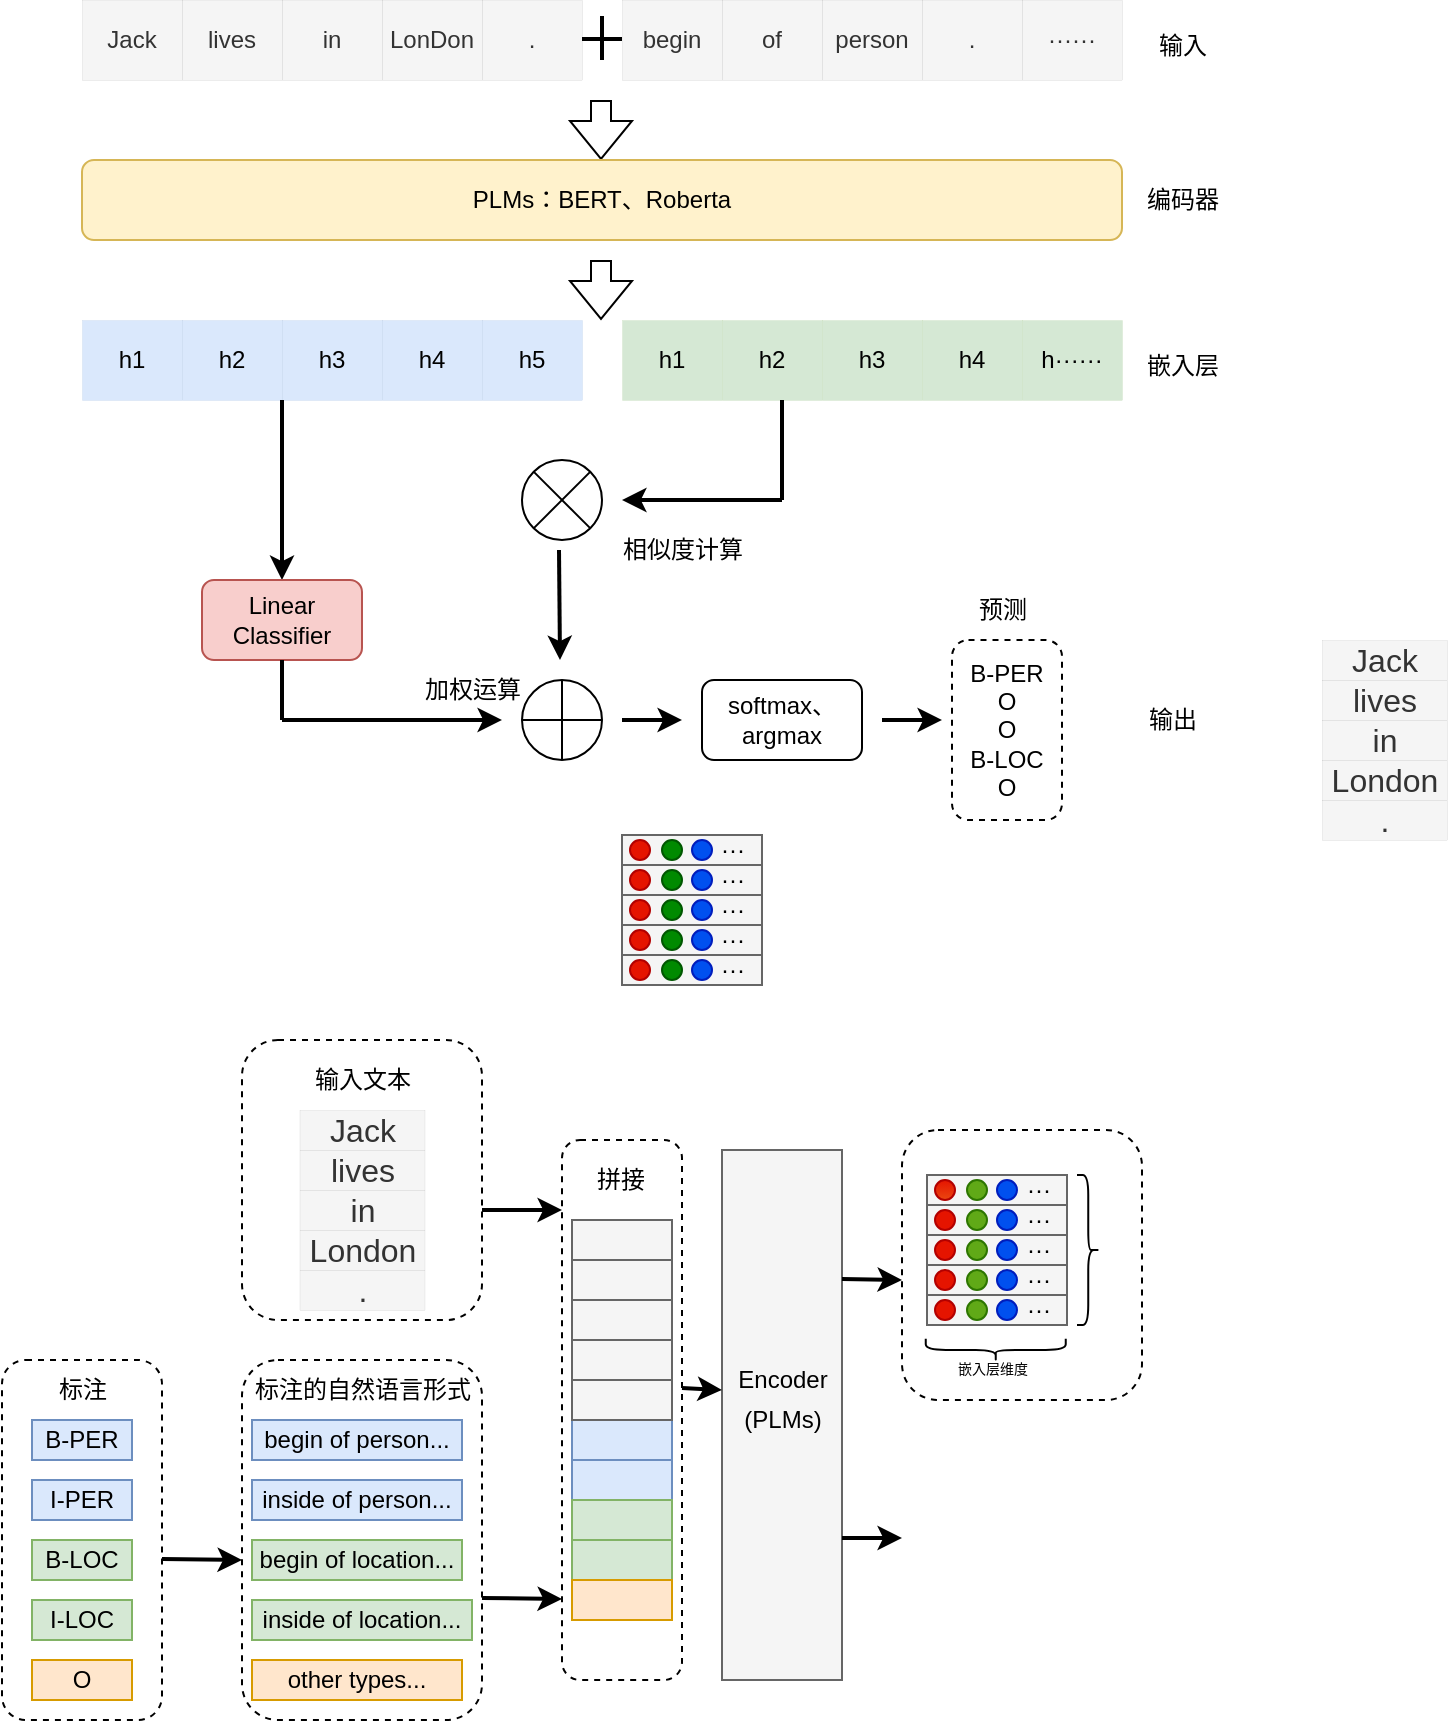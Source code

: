 <mxfile version="22.1.11" type="github">
  <diagram name="第 1 页" id="-jHL0-K5nZ6vLPdZp3nw">
    <mxGraphModel dx="752" dy="475" grid="1" gridSize="10" guides="1" tooltips="1" connect="1" arrows="1" fold="1" page="1" pageScale="1" pageWidth="827" pageHeight="1169" math="0" shadow="0">
      <root>
        <mxCell id="0" />
        <mxCell id="1" parent="0" />
        <mxCell id="bdtveHll9rJMcqKO4rLT-1" value="" style="rounded=1;whiteSpace=wrap;html=1;dashed=1;" vertex="1" parent="1">
          <mxGeometry x="530" y="645" width="120" height="135" as="geometry" />
        </mxCell>
        <mxCell id="2kYstGVCv6qOy2AmomM9-1" value="Jack" style="rounded=0;whiteSpace=wrap;html=1;fillColor=#f5f5f5;strokeColor=#666666;labelBorderColor=none;strokeWidth=0;fontColor=#333333;" parent="1" vertex="1">
          <mxGeometry x="120" y="80" width="50" height="40" as="geometry" />
        </mxCell>
        <mxCell id="2kYstGVCv6qOy2AmomM9-2" value="lives" style="rounded=0;whiteSpace=wrap;html=1;fillColor=#f5f5f5;strokeColor=#666666;labelBorderColor=none;strokeWidth=0;fontColor=#333333;" parent="1" vertex="1">
          <mxGeometry x="170" y="80" width="50" height="40" as="geometry" />
        </mxCell>
        <mxCell id="2kYstGVCv6qOy2AmomM9-3" value="in" style="rounded=0;whiteSpace=wrap;html=1;fillColor=#f5f5f5;strokeColor=#666666;labelBorderColor=none;strokeWidth=0;fontColor=#333333;" parent="1" vertex="1">
          <mxGeometry x="220" y="80" width="50" height="40" as="geometry" />
        </mxCell>
        <mxCell id="2kYstGVCv6qOy2AmomM9-4" value="LonDon" style="rounded=0;whiteSpace=wrap;html=1;fillColor=#f5f5f5;strokeColor=#666666;labelBorderColor=none;strokeWidth=0;fontColor=#333333;" parent="1" vertex="1">
          <mxGeometry x="270" y="80" width="50" height="40" as="geometry" />
        </mxCell>
        <mxCell id="2kYstGVCv6qOy2AmomM9-6" value="." style="rounded=0;whiteSpace=wrap;html=1;fillColor=#f5f5f5;strokeColor=#666666;labelBorderColor=none;strokeWidth=0;fontColor=#333333;" parent="1" vertex="1">
          <mxGeometry x="320" y="80" width="50" height="40" as="geometry" />
        </mxCell>
        <mxCell id="2kYstGVCv6qOy2AmomM9-7" value="begin" style="rounded=0;whiteSpace=wrap;html=1;fillColor=#f5f5f5;strokeColor=#666666;labelBorderColor=none;strokeWidth=0;fontColor=#333333;" parent="1" vertex="1">
          <mxGeometry x="390" y="80" width="50" height="40" as="geometry" />
        </mxCell>
        <mxCell id="2kYstGVCv6qOy2AmomM9-8" value="of" style="rounded=0;whiteSpace=wrap;html=1;fillColor=#f5f5f5;strokeColor=#666666;labelBorderColor=none;strokeWidth=0;fontColor=#333333;" parent="1" vertex="1">
          <mxGeometry x="440" y="80" width="50" height="40" as="geometry" />
        </mxCell>
        <mxCell id="2kYstGVCv6qOy2AmomM9-9" value="person" style="rounded=0;whiteSpace=wrap;html=1;fillColor=#f5f5f5;strokeColor=#666666;labelBorderColor=none;strokeWidth=0;fontColor=#333333;" parent="1" vertex="1">
          <mxGeometry x="490" y="80" width="50" height="40" as="geometry" />
        </mxCell>
        <mxCell id="2kYstGVCv6qOy2AmomM9-10" value="." style="rounded=0;whiteSpace=wrap;html=1;fillColor=#f5f5f5;strokeColor=#666666;labelBorderColor=none;strokeWidth=0;fontColor=#333333;" parent="1" vertex="1">
          <mxGeometry x="540" y="80" width="50" height="40" as="geometry" />
        </mxCell>
        <mxCell id="2kYstGVCv6qOy2AmomM9-11" value="······" style="rounded=0;whiteSpace=wrap;html=1;fillColor=#f5f5f5;strokeColor=#666666;labelBorderColor=none;strokeWidth=0;fontColor=#333333;" parent="1" vertex="1">
          <mxGeometry x="590" y="80" width="50" height="40" as="geometry" />
        </mxCell>
        <mxCell id="2kYstGVCv6qOy2AmomM9-12" value="" style="shape=flexArrow;endArrow=classic;html=1;rounded=0;" parent="1" edge="1">
          <mxGeometry width="50" height="50" relative="1" as="geometry">
            <mxPoint x="379.5" y="130" as="sourcePoint" />
            <mxPoint x="379.5" y="160" as="targetPoint" />
          </mxGeometry>
        </mxCell>
        <mxCell id="2kYstGVCv6qOy2AmomM9-15" value="PLMs：BERT、Roberta" style="rounded=1;whiteSpace=wrap;html=1;fillColor=#fff2cc;strokeColor=#d6b656;glass=0;" parent="1" vertex="1">
          <mxGeometry x="120" y="160" width="520" height="40" as="geometry" />
        </mxCell>
        <mxCell id="2kYstGVCv6qOy2AmomM9-18" value="" style="shape=flexArrow;endArrow=classic;html=1;rounded=0;" parent="1" edge="1">
          <mxGeometry width="50" height="50" relative="1" as="geometry">
            <mxPoint x="379.5" y="210" as="sourcePoint" />
            <mxPoint x="379.5" y="240" as="targetPoint" />
          </mxGeometry>
        </mxCell>
        <mxCell id="2kYstGVCv6qOy2AmomM9-19" value="h1" style="rounded=0;whiteSpace=wrap;html=1;fillColor=#dae8fc;strokeColor=#6c8ebf;labelBorderColor=none;strokeWidth=0;" parent="1" vertex="1">
          <mxGeometry x="120" y="240" width="50" height="40" as="geometry" />
        </mxCell>
        <mxCell id="2kYstGVCv6qOy2AmomM9-20" value="h2" style="rounded=0;whiteSpace=wrap;html=1;fillColor=#dae8fc;strokeColor=#6c8ebf;labelBorderColor=none;strokeWidth=0;" parent="1" vertex="1">
          <mxGeometry x="170" y="240" width="50" height="40" as="geometry" />
        </mxCell>
        <mxCell id="2kYstGVCv6qOy2AmomM9-21" value="h3" style="rounded=0;whiteSpace=wrap;html=1;fillColor=#dae8fc;strokeColor=#6c8ebf;labelBorderColor=none;strokeWidth=0;" parent="1" vertex="1">
          <mxGeometry x="220" y="240" width="50" height="40" as="geometry" />
        </mxCell>
        <mxCell id="2kYstGVCv6qOy2AmomM9-22" value="h4" style="rounded=0;whiteSpace=wrap;html=1;fillColor=#dae8fc;strokeColor=#6c8ebf;labelBorderColor=none;strokeWidth=0;" parent="1" vertex="1">
          <mxGeometry x="270" y="240" width="50" height="40" as="geometry" />
        </mxCell>
        <mxCell id="2kYstGVCv6qOy2AmomM9-23" value="h5" style="rounded=0;whiteSpace=wrap;html=1;fillColor=#dae8fc;strokeColor=#6c8ebf;labelBorderColor=none;strokeWidth=0;" parent="1" vertex="1">
          <mxGeometry x="320" y="240" width="50" height="40" as="geometry" />
        </mxCell>
        <mxCell id="2kYstGVCv6qOy2AmomM9-24" value="h1" style="rounded=0;whiteSpace=wrap;html=1;fillColor=#d5e8d4;strokeColor=#82b366;labelBorderColor=none;strokeWidth=0;" parent="1" vertex="1">
          <mxGeometry x="390" y="240" width="50" height="40" as="geometry" />
        </mxCell>
        <mxCell id="2kYstGVCv6qOy2AmomM9-25" value="h2" style="rounded=0;whiteSpace=wrap;html=1;fillColor=#d5e8d4;strokeColor=#82b366;labelBorderColor=none;strokeWidth=0;" parent="1" vertex="1">
          <mxGeometry x="440" y="240" width="50" height="40" as="geometry" />
        </mxCell>
        <mxCell id="2kYstGVCv6qOy2AmomM9-26" value="h3" style="rounded=0;whiteSpace=wrap;html=1;fillColor=#d5e8d4;strokeColor=#82b366;labelBorderColor=none;strokeWidth=0;" parent="1" vertex="1">
          <mxGeometry x="490" y="240" width="50" height="40" as="geometry" />
        </mxCell>
        <mxCell id="2kYstGVCv6qOy2AmomM9-27" value="h4" style="rounded=0;whiteSpace=wrap;html=1;fillColor=#d5e8d4;strokeColor=#82b366;labelBorderColor=none;strokeWidth=0;" parent="1" vertex="1">
          <mxGeometry x="540" y="240" width="50" height="40" as="geometry" />
        </mxCell>
        <mxCell id="2kYstGVCv6qOy2AmomM9-28" value="h······" style="rounded=0;whiteSpace=wrap;html=1;fillColor=#d5e8d4;strokeColor=#82b366;labelBorderColor=none;strokeWidth=0;" parent="1" vertex="1">
          <mxGeometry x="590" y="240" width="50" height="40" as="geometry" />
        </mxCell>
        <mxCell id="2kYstGVCv6qOy2AmomM9-39" value="" style="endArrow=classic;html=1;rounded=0;strokeWidth=2;" parent="1" edge="1">
          <mxGeometry width="50" height="50" relative="1" as="geometry">
            <mxPoint x="220" y="280" as="sourcePoint" />
            <mxPoint x="220" y="370" as="targetPoint" />
          </mxGeometry>
        </mxCell>
        <mxCell id="2kYstGVCv6qOy2AmomM9-41" value="Linear Classifier" style="rounded=1;whiteSpace=wrap;html=1;fillColor=#f8cecc;strokeColor=#b85450;" parent="1" vertex="1">
          <mxGeometry x="180" y="370" width="80" height="40" as="geometry" />
        </mxCell>
        <mxCell id="2kYstGVCv6qOy2AmomM9-43" value="" style="endArrow=classic;html=1;rounded=0;strokeWidth=2;" parent="1" edge="1">
          <mxGeometry width="50" height="50" relative="1" as="geometry">
            <mxPoint x="160" y="859.5" as="sourcePoint" />
            <mxPoint x="200" y="860" as="targetPoint" />
          </mxGeometry>
        </mxCell>
        <mxCell id="2kYstGVCv6qOy2AmomM9-44" value="" style="endArrow=none;html=1;rounded=0;entryX=0.5;entryY=1;entryDx=0;entryDy=0;jumpSize=6;strokeWidth=2;" parent="1" edge="1">
          <mxGeometry width="50" height="50" relative="1" as="geometry">
            <mxPoint x="470" y="330" as="sourcePoint" />
            <mxPoint x="470" y="280" as="targetPoint" />
          </mxGeometry>
        </mxCell>
        <mxCell id="2kYstGVCv6qOy2AmomM9-45" value="" style="endArrow=classic;html=1;rounded=0;strokeWidth=2;" parent="1" edge="1">
          <mxGeometry width="50" height="50" relative="1" as="geometry">
            <mxPoint x="470" y="330" as="sourcePoint" />
            <mxPoint x="390" y="330" as="targetPoint" />
          </mxGeometry>
        </mxCell>
        <mxCell id="2kYstGVCv6qOy2AmomM9-46" value="" style="shape=sumEllipse;perimeter=ellipsePerimeter;whiteSpace=wrap;html=1;backgroundOutline=1;" parent="1" vertex="1">
          <mxGeometry x="340" y="310" width="40" height="40" as="geometry" />
        </mxCell>
        <mxCell id="2kYstGVCv6qOy2AmomM9-47" value="相似度计算" style="text;html=1;align=center;verticalAlign=middle;resizable=0;points=[];autosize=1;strokeColor=none;fillColor=none;" parent="1" vertex="1">
          <mxGeometry x="380" y="340" width="80" height="30" as="geometry" />
        </mxCell>
        <mxCell id="2kYstGVCv6qOy2AmomM9-49" value="" style="endArrow=classic;html=1;rounded=0;strokeWidth=2;" parent="1" edge="1">
          <mxGeometry width="50" height="50" relative="1" as="geometry">
            <mxPoint x="358.5" y="355" as="sourcePoint" />
            <mxPoint x="359" y="410" as="targetPoint" />
          </mxGeometry>
        </mxCell>
        <mxCell id="2kYstGVCv6qOy2AmomM9-50" value="输入" style="text;html=1;align=center;verticalAlign=middle;resizable=0;points=[];autosize=1;strokeColor=none;fillColor=none;" parent="1" vertex="1">
          <mxGeometry x="645" y="88" width="50" height="30" as="geometry" />
        </mxCell>
        <mxCell id="2kYstGVCv6qOy2AmomM9-51" value="编码器" style="text;html=1;align=center;verticalAlign=middle;resizable=0;points=[];autosize=1;strokeColor=none;fillColor=none;" parent="1" vertex="1">
          <mxGeometry x="640" y="165" width="60" height="30" as="geometry" />
        </mxCell>
        <mxCell id="2kYstGVCv6qOy2AmomM9-52" value="" style="shape=orEllipse;perimeter=ellipsePerimeter;whiteSpace=wrap;html=1;backgroundOutline=1;" parent="1" vertex="1">
          <mxGeometry x="340" y="420" width="40" height="40" as="geometry" />
        </mxCell>
        <mxCell id="2kYstGVCv6qOy2AmomM9-53" value="" style="endArrow=none;html=1;rounded=0;entryX=0.5;entryY=1;entryDx=0;entryDy=0;strokeWidth=2;" parent="1" target="2kYstGVCv6qOy2AmomM9-41" edge="1">
          <mxGeometry width="50" height="50" relative="1" as="geometry">
            <mxPoint x="220" y="440" as="sourcePoint" />
            <mxPoint x="230" y="440" as="targetPoint" />
          </mxGeometry>
        </mxCell>
        <mxCell id="2kYstGVCv6qOy2AmomM9-54" value="" style="endArrow=classic;html=1;rounded=0;strokeWidth=2;" parent="1" edge="1">
          <mxGeometry width="50" height="50" relative="1" as="geometry">
            <mxPoint x="220" y="440" as="sourcePoint" />
            <mxPoint x="330" y="440" as="targetPoint" />
          </mxGeometry>
        </mxCell>
        <mxCell id="2kYstGVCv6qOy2AmomM9-55" value="加权运算" style="text;html=1;align=center;verticalAlign=middle;resizable=0;points=[];autosize=1;strokeColor=none;fillColor=none;" parent="1" vertex="1">
          <mxGeometry x="280" y="410" width="70" height="30" as="geometry" />
        </mxCell>
        <mxCell id="2kYstGVCv6qOy2AmomM9-56" value="" style="endArrow=classic;html=1;rounded=0;strokeWidth=2;" parent="1" edge="1">
          <mxGeometry width="50" height="50" relative="1" as="geometry">
            <mxPoint x="390" y="440" as="sourcePoint" />
            <mxPoint x="420" y="440" as="targetPoint" />
          </mxGeometry>
        </mxCell>
        <mxCell id="2kYstGVCv6qOy2AmomM9-57" value="嵌入层" style="text;html=1;align=center;verticalAlign=middle;resizable=0;points=[];autosize=1;strokeColor=none;fillColor=none;" parent="1" vertex="1">
          <mxGeometry x="640" y="248" width="60" height="30" as="geometry" />
        </mxCell>
        <mxCell id="2kYstGVCv6qOy2AmomM9-59" value="softmax、&lt;br&gt;argmax" style="rounded=1;whiteSpace=wrap;html=1;" parent="1" vertex="1">
          <mxGeometry x="430" y="420" width="80" height="40" as="geometry" />
        </mxCell>
        <mxCell id="2kYstGVCv6qOy2AmomM9-60" value="" style="endArrow=classic;html=1;rounded=0;strokeWidth=2;" parent="1" edge="1">
          <mxGeometry width="50" height="50" relative="1" as="geometry">
            <mxPoint x="520" y="440" as="sourcePoint" />
            <mxPoint x="550" y="440" as="targetPoint" />
          </mxGeometry>
        </mxCell>
        <mxCell id="2kYstGVCv6qOy2AmomM9-61" value="B-PER&lt;br&gt;O&lt;br&gt;O&lt;br&gt;B-LOC&lt;br&gt;O" style="rounded=1;whiteSpace=wrap;html=1;dashed=1;" parent="1" vertex="1">
          <mxGeometry x="555" y="400" width="55" height="90" as="geometry" />
        </mxCell>
        <mxCell id="2kYstGVCv6qOy2AmomM9-62" value="输出" style="text;html=1;align=center;verticalAlign=middle;resizable=0;points=[];autosize=1;strokeColor=none;fillColor=none;" parent="1" vertex="1">
          <mxGeometry x="640" y="425" width="50" height="30" as="geometry" />
        </mxCell>
        <mxCell id="2kYstGVCv6qOy2AmomM9-63" value="预测" style="text;html=1;align=center;verticalAlign=middle;resizable=0;points=[];autosize=1;strokeColor=none;fillColor=none;" parent="1" vertex="1">
          <mxGeometry x="555" y="370" width="50" height="30" as="geometry" />
        </mxCell>
        <mxCell id="2kYstGVCv6qOy2AmomM9-64" value="" style="endArrow=none;html=1;rounded=0;strokeWidth=2;" parent="1" edge="1">
          <mxGeometry width="50" height="50" relative="1" as="geometry">
            <mxPoint x="370" y="99.5" as="sourcePoint" />
            <mxPoint x="390" y="99.5" as="targetPoint" />
          </mxGeometry>
        </mxCell>
        <mxCell id="2kYstGVCv6qOy2AmomM9-65" value="" style="endArrow=none;html=1;rounded=0;strokeWidth=2;" parent="1" edge="1">
          <mxGeometry width="50" height="50" relative="1" as="geometry">
            <mxPoint x="380" y="88" as="sourcePoint" />
            <mxPoint x="380" y="108" as="targetPoint" />
            <Array as="points">
              <mxPoint x="380" y="110" />
            </Array>
          </mxGeometry>
        </mxCell>
        <mxCell id="41JjdE3xIkNzx7Y8iaCD-1" value="" style="rounded=1;whiteSpace=wrap;html=1;dashed=1;" parent="1" vertex="1">
          <mxGeometry x="80" y="760" width="80" height="180" as="geometry" />
        </mxCell>
        <mxCell id="41JjdE3xIkNzx7Y8iaCD-2" value="" style="rounded=1;whiteSpace=wrap;html=1;dashed=1;" parent="1" vertex="1">
          <mxGeometry x="200" y="760" width="120" height="180" as="geometry" />
        </mxCell>
        <mxCell id="41JjdE3xIkNzx7Y8iaCD-3" value="B-PER" style="rounded=0;whiteSpace=wrap;html=1;fillColor=#dae8fc;strokeColor=#6c8ebf;" parent="1" vertex="1">
          <mxGeometry x="95" y="790" width="50" height="20" as="geometry" />
        </mxCell>
        <mxCell id="41JjdE3xIkNzx7Y8iaCD-4" value="I-PER" style="rounded=0;whiteSpace=wrap;html=1;fillColor=#dae8fc;strokeColor=#6c8ebf;" parent="1" vertex="1">
          <mxGeometry x="95" y="820" width="50" height="20" as="geometry" />
        </mxCell>
        <mxCell id="41JjdE3xIkNzx7Y8iaCD-5" value="B-LOC" style="rounded=0;whiteSpace=wrap;html=1;fillColor=#d5e8d4;strokeColor=#82b366;" parent="1" vertex="1">
          <mxGeometry x="95" y="850" width="50" height="20" as="geometry" />
        </mxCell>
        <mxCell id="41JjdE3xIkNzx7Y8iaCD-6" value="I-LOC" style="rounded=0;whiteSpace=wrap;html=1;fillColor=#d5e8d4;strokeColor=#82b366;" parent="1" vertex="1">
          <mxGeometry x="95" y="880" width="50" height="20" as="geometry" />
        </mxCell>
        <mxCell id="41JjdE3xIkNzx7Y8iaCD-7" value="O" style="rounded=0;whiteSpace=wrap;html=1;fillColor=#ffe6cc;strokeColor=#d79b00;" parent="1" vertex="1">
          <mxGeometry x="95" y="910" width="50" height="20" as="geometry" />
        </mxCell>
        <mxCell id="41JjdE3xIkNzx7Y8iaCD-8" value="begin of person..." style="rounded=0;whiteSpace=wrap;html=1;fillColor=#dae8fc;strokeColor=#6c8ebf;" parent="1" vertex="1">
          <mxGeometry x="205" y="790" width="105" height="20" as="geometry" />
        </mxCell>
        <mxCell id="41JjdE3xIkNzx7Y8iaCD-9" value="inside of person..." style="rounded=0;whiteSpace=wrap;html=1;fillColor=#dae8fc;strokeColor=#6c8ebf;" parent="1" vertex="1">
          <mxGeometry x="205" y="820" width="105" height="20" as="geometry" />
        </mxCell>
        <mxCell id="41JjdE3xIkNzx7Y8iaCD-10" value="begin of location..." style="rounded=0;whiteSpace=wrap;html=1;fillColor=#d5e8d4;strokeColor=#82b366;" parent="1" vertex="1">
          <mxGeometry x="205" y="850" width="105" height="20" as="geometry" />
        </mxCell>
        <mxCell id="41JjdE3xIkNzx7Y8iaCD-12" value="inside of location..." style="rounded=0;whiteSpace=wrap;html=1;fillColor=#d5e8d4;strokeColor=#82b366;" parent="1" vertex="1">
          <mxGeometry x="205" y="880" width="110" height="20" as="geometry" />
        </mxCell>
        <mxCell id="41JjdE3xIkNzx7Y8iaCD-13" value="other types..." style="rounded=0;whiteSpace=wrap;html=1;fillColor=#ffe6cc;strokeColor=#d79b00;" parent="1" vertex="1">
          <mxGeometry x="205" y="910" width="105" height="20" as="geometry" />
        </mxCell>
        <mxCell id="41JjdE3xIkNzx7Y8iaCD-14" value="标注的自然语言形式" style="text;html=1;align=center;verticalAlign=middle;resizable=0;points=[];autosize=1;strokeColor=none;fillColor=none;" parent="1" vertex="1">
          <mxGeometry x="195" y="760" width="130" height="30" as="geometry" />
        </mxCell>
        <mxCell id="41JjdE3xIkNzx7Y8iaCD-15" value="" style="rounded=1;whiteSpace=wrap;html=1;dashed=1;" parent="1" vertex="1">
          <mxGeometry x="200" y="600" width="120" height="140" as="geometry" />
        </mxCell>
        <mxCell id="41JjdE3xIkNzx7Y8iaCD-16" value="输入文本" style="text;html=1;align=center;verticalAlign=middle;resizable=0;points=[];autosize=1;strokeColor=none;fillColor=none;" parent="1" vertex="1">
          <mxGeometry x="225" y="605" width="70" height="30" as="geometry" />
        </mxCell>
        <mxCell id="41JjdE3xIkNzx7Y8iaCD-24" value="" style="rounded=0;whiteSpace=wrap;html=1;fillColor=#f5f5f5;fontColor=#333333;strokeColor=#666666;" parent="1" vertex="1">
          <mxGeometry x="440" y="655" width="60" height="265" as="geometry" />
        </mxCell>
        <mxCell id="41JjdE3xIkNzx7Y8iaCD-25" value="Encoder" style="text;html=1;align=center;verticalAlign=middle;resizable=0;points=[];autosize=1;strokeColor=none;fillColor=none;" parent="1" vertex="1">
          <mxGeometry x="435" y="755" width="70" height="30" as="geometry" />
        </mxCell>
        <mxCell id="41JjdE3xIkNzx7Y8iaCD-26" value="" style="endArrow=classic;html=1;rounded=0;strokeWidth=2;" parent="1" edge="1">
          <mxGeometry width="50" height="50" relative="1" as="geometry">
            <mxPoint x="320" y="879" as="sourcePoint" />
            <mxPoint x="360" y="879.5" as="targetPoint" />
          </mxGeometry>
        </mxCell>
        <mxCell id="41JjdE3xIkNzx7Y8iaCD-28" value="(PLMs)" style="text;html=1;align=center;verticalAlign=middle;resizable=0;points=[];autosize=1;strokeColor=none;fillColor=none;" parent="1" vertex="1">
          <mxGeometry x="440" y="775" width="60" height="30" as="geometry" />
        </mxCell>
        <mxCell id="41JjdE3xIkNzx7Y8iaCD-29" value="Jack" style="rounded=0;whiteSpace=wrap;html=1;fontSize=16;strokeWidth=0;dashed=1;fillColor=#f5f5f5;fontColor=#333333;strokeColor=#666666;" parent="1" vertex="1">
          <mxGeometry x="228.75" y="635" width="62.5" height="20" as="geometry" />
        </mxCell>
        <mxCell id="41JjdE3xIkNzx7Y8iaCD-30" value="lives" style="rounded=0;whiteSpace=wrap;html=1;fontSize=16;strokeWidth=0;fillColor=#f5f5f5;fontColor=#333333;strokeColor=#666666;" parent="1" vertex="1">
          <mxGeometry x="228.75" y="655" width="62.5" height="20" as="geometry" />
        </mxCell>
        <mxCell id="41JjdE3xIkNzx7Y8iaCD-31" value="in" style="rounded=0;whiteSpace=wrap;html=1;fontSize=16;strokeWidth=0;fillColor=#f5f5f5;fontColor=#333333;strokeColor=#666666;" parent="1" vertex="1">
          <mxGeometry x="228.75" y="675" width="62.5" height="20" as="geometry" />
        </mxCell>
        <mxCell id="41JjdE3xIkNzx7Y8iaCD-32" value="London" style="rounded=0;whiteSpace=wrap;html=1;fontSize=16;strokeWidth=0;fillColor=#f5f5f5;strokeColor=#666666;fontColor=#333333;" parent="1" vertex="1">
          <mxGeometry x="228.75" y="695" width="62.5" height="20" as="geometry" />
        </mxCell>
        <mxCell id="41JjdE3xIkNzx7Y8iaCD-33" value="." style="rounded=0;whiteSpace=wrap;html=1;fontSize=16;strokeWidth=0;fillColor=#f5f5f5;fontColor=#333333;strokeColor=#666666;" parent="1" vertex="1">
          <mxGeometry x="228.75" y="715" width="62.5" height="20" as="geometry" />
        </mxCell>
        <mxCell id="41JjdE3xIkNzx7Y8iaCD-35" value="" style="rounded=1;whiteSpace=wrap;html=1;dashed=1;" parent="1" vertex="1">
          <mxGeometry x="360" y="650" width="60" height="270" as="geometry" />
        </mxCell>
        <mxCell id="41JjdE3xIkNzx7Y8iaCD-36" value="" style="rounded=0;whiteSpace=wrap;html=1;fillColor=#dae8fc;strokeColor=#6c8ebf;" parent="1" vertex="1">
          <mxGeometry x="365" y="790" width="50" height="20" as="geometry" />
        </mxCell>
        <mxCell id="41JjdE3xIkNzx7Y8iaCD-37" value="标注" style="text;html=1;align=center;verticalAlign=middle;resizable=0;points=[];autosize=1;strokeColor=none;fillColor=none;" parent="1" vertex="1">
          <mxGeometry x="95" y="760" width="50" height="30" as="geometry" />
        </mxCell>
        <mxCell id="41JjdE3xIkNzx7Y8iaCD-38" value="" style="rounded=0;whiteSpace=wrap;html=1;fillColor=#dae8fc;strokeColor=#6c8ebf;" parent="1" vertex="1">
          <mxGeometry x="365" y="810" width="50" height="20" as="geometry" />
        </mxCell>
        <mxCell id="41JjdE3xIkNzx7Y8iaCD-39" value="" style="rounded=0;whiteSpace=wrap;html=1;fillColor=#d5e8d4;strokeColor=#82b366;" parent="1" vertex="1">
          <mxGeometry x="365" y="830" width="50" height="20" as="geometry" />
        </mxCell>
        <mxCell id="41JjdE3xIkNzx7Y8iaCD-40" value="" style="rounded=0;whiteSpace=wrap;html=1;fillColor=#d5e8d4;strokeColor=#82b366;" parent="1" vertex="1">
          <mxGeometry x="365" y="850" width="50" height="20" as="geometry" />
        </mxCell>
        <mxCell id="41JjdE3xIkNzx7Y8iaCD-41" value="" style="rounded=0;whiteSpace=wrap;html=1;fillColor=#ffe6cc;strokeColor=#d79b00;" parent="1" vertex="1">
          <mxGeometry x="365" y="870" width="50" height="20" as="geometry" />
        </mxCell>
        <mxCell id="41JjdE3xIkNzx7Y8iaCD-42" value="Jack" style="rounded=0;whiteSpace=wrap;html=1;fontSize=16;strokeWidth=0;dashed=1;fillColor=#f5f5f5;fontColor=#333333;strokeColor=#666666;" parent="1" vertex="1">
          <mxGeometry x="740" y="400" width="62.5" height="20" as="geometry" />
        </mxCell>
        <mxCell id="41JjdE3xIkNzx7Y8iaCD-43" value="lives" style="rounded=0;whiteSpace=wrap;html=1;fontSize=16;strokeWidth=0;fillColor=#f5f5f5;fontColor=#333333;strokeColor=#666666;" parent="1" vertex="1">
          <mxGeometry x="740" y="420" width="62.5" height="20" as="geometry" />
        </mxCell>
        <mxCell id="41JjdE3xIkNzx7Y8iaCD-44" value="in" style="rounded=0;whiteSpace=wrap;html=1;fontSize=16;strokeWidth=0;fillColor=#f5f5f5;fontColor=#333333;strokeColor=#666666;" parent="1" vertex="1">
          <mxGeometry x="740" y="440" width="62.5" height="20" as="geometry" />
        </mxCell>
        <mxCell id="41JjdE3xIkNzx7Y8iaCD-45" value="London" style="rounded=0;whiteSpace=wrap;html=1;fontSize=16;strokeWidth=0;fillColor=#f5f5f5;strokeColor=#666666;fontColor=#333333;" parent="1" vertex="1">
          <mxGeometry x="740" y="460" width="62.5" height="20" as="geometry" />
        </mxCell>
        <mxCell id="41JjdE3xIkNzx7Y8iaCD-46" value="." style="rounded=0;whiteSpace=wrap;html=1;fontSize=16;strokeWidth=0;fillColor=#f5f5f5;fontColor=#333333;strokeColor=#666666;" parent="1" vertex="1">
          <mxGeometry x="740" y="480" width="62.5" height="20" as="geometry" />
        </mxCell>
        <mxCell id="41JjdE3xIkNzx7Y8iaCD-53" value="" style="rounded=0;whiteSpace=wrap;html=1;fillColor=#f5f5f5;strokeColor=#666666;fontColor=#333333;" parent="1" vertex="1">
          <mxGeometry x="365" y="770" width="50" height="20" as="geometry" />
        </mxCell>
        <mxCell id="41JjdE3xIkNzx7Y8iaCD-54" value="" style="rounded=0;whiteSpace=wrap;html=1;fillColor=#f5f5f5;strokeColor=#666666;fontColor=#333333;" parent="1" vertex="1">
          <mxGeometry x="365" y="750" width="50" height="20" as="geometry" />
        </mxCell>
        <mxCell id="41JjdE3xIkNzx7Y8iaCD-55" value="" style="rounded=0;whiteSpace=wrap;html=1;fillColor=#f5f5f5;strokeColor=#666666;fontColor=#333333;" parent="1" vertex="1">
          <mxGeometry x="365" y="730" width="50" height="20" as="geometry" />
        </mxCell>
        <mxCell id="41JjdE3xIkNzx7Y8iaCD-56" value="" style="rounded=0;whiteSpace=wrap;html=1;fillColor=#f5f5f5;strokeColor=#666666;fontColor=#333333;" parent="1" vertex="1">
          <mxGeometry x="365" y="710" width="50" height="20" as="geometry" />
        </mxCell>
        <mxCell id="41JjdE3xIkNzx7Y8iaCD-57" value="" style="rounded=0;whiteSpace=wrap;html=1;fillColor=#f5f5f5;strokeColor=#666666;fontColor=#333333;" parent="1" vertex="1">
          <mxGeometry x="365" y="690" width="50" height="20" as="geometry" />
        </mxCell>
        <mxCell id="41JjdE3xIkNzx7Y8iaCD-58" value="" style="endArrow=classic;html=1;rounded=0;strokeWidth=2;" parent="1" edge="1">
          <mxGeometry width="50" height="50" relative="1" as="geometry">
            <mxPoint x="320" y="685" as="sourcePoint" />
            <mxPoint x="360" y="685" as="targetPoint" />
          </mxGeometry>
        </mxCell>
        <mxCell id="41JjdE3xIkNzx7Y8iaCD-59" value="拼接" style="text;html=1;align=center;verticalAlign=middle;resizable=0;points=[];autosize=1;strokeColor=none;fillColor=none;" parent="1" vertex="1">
          <mxGeometry x="364" y="655" width="50" height="30" as="geometry" />
        </mxCell>
        <mxCell id="41JjdE3xIkNzx7Y8iaCD-60" value="" style="endArrow=classic;html=1;rounded=0;strokeWidth=2;" parent="1" edge="1">
          <mxGeometry width="50" height="50" relative="1" as="geometry">
            <mxPoint x="420" y="774" as="sourcePoint" />
            <mxPoint x="440" y="775" as="targetPoint" />
          </mxGeometry>
        </mxCell>
        <mxCell id="41JjdE3xIkNzx7Y8iaCD-61" value="" style="endArrow=classic;html=1;rounded=0;strokeWidth=2;" parent="1" edge="1">
          <mxGeometry width="50" height="50" relative="1" as="geometry">
            <mxPoint x="500" y="719.5" as="sourcePoint" />
            <mxPoint x="530" y="720" as="targetPoint" />
          </mxGeometry>
        </mxCell>
        <mxCell id="41JjdE3xIkNzx7Y8iaCD-63" value="" style="endArrow=classic;html=1;rounded=0;strokeWidth=2;" parent="1" edge="1">
          <mxGeometry width="50" height="50" relative="1" as="geometry">
            <mxPoint x="500" y="849" as="sourcePoint" />
            <mxPoint x="530" y="849" as="targetPoint" />
          </mxGeometry>
        </mxCell>
        <mxCell id="bdtveHll9rJMcqKO4rLT-5" value="" style="rounded=0;whiteSpace=wrap;html=1;fillColor=#f5f5f5;strokeColor=#666666;fontColor=#333333;" vertex="1" parent="1">
          <mxGeometry x="390" y="512.5" width="70" height="15" as="geometry" />
        </mxCell>
        <mxCell id="bdtveHll9rJMcqKO4rLT-14" value="" style="ellipse;whiteSpace=wrap;html=1;aspect=fixed;fillColor=#008a00;fontColor=#ffffff;strokeColor=#005700;" vertex="1" parent="1">
          <mxGeometry x="410" y="515" width="10" height="10" as="geometry" />
        </mxCell>
        <mxCell id="bdtveHll9rJMcqKO4rLT-15" value="" style="ellipse;whiteSpace=wrap;html=1;aspect=fixed;fillColor=#e51400;fontColor=#ffffff;strokeColor=#B20000;" vertex="1" parent="1">
          <mxGeometry x="394" y="515" width="10" height="10" as="geometry" />
        </mxCell>
        <mxCell id="bdtveHll9rJMcqKO4rLT-21" value="···" style="text;html=1;align=center;verticalAlign=middle;resizable=0;points=[];autosize=1;strokeColor=none;fillColor=none;" vertex="1" parent="1">
          <mxGeometry x="425" y="505" width="40" height="30" as="geometry" />
        </mxCell>
        <mxCell id="bdtveHll9rJMcqKO4rLT-19" value="" style="ellipse;whiteSpace=wrap;html=1;aspect=fixed;fillColor=#0050ef;fontColor=#ffffff;strokeColor=#001DBC;" vertex="1" parent="1">
          <mxGeometry x="425" y="515" width="10" height="10" as="geometry" />
        </mxCell>
        <mxCell id="bdtveHll9rJMcqKO4rLT-22" value="" style="rounded=0;whiteSpace=wrap;html=1;fillColor=#f5f5f5;strokeColor=#666666;fontColor=#333333;" vertex="1" parent="1">
          <mxGeometry x="390" y="527.5" width="70" height="15" as="geometry" />
        </mxCell>
        <mxCell id="bdtveHll9rJMcqKO4rLT-23" value="" style="ellipse;whiteSpace=wrap;html=1;aspect=fixed;fillColor=#008a00;fontColor=#ffffff;strokeColor=#005700;" vertex="1" parent="1">
          <mxGeometry x="410" y="530" width="10" height="10" as="geometry" />
        </mxCell>
        <mxCell id="bdtveHll9rJMcqKO4rLT-24" value="" style="ellipse;whiteSpace=wrap;html=1;aspect=fixed;fillColor=#e51400;fontColor=#ffffff;strokeColor=#B20000;" vertex="1" parent="1">
          <mxGeometry x="394" y="530" width="10" height="10" as="geometry" />
        </mxCell>
        <mxCell id="bdtveHll9rJMcqKO4rLT-25" value="" style="ellipse;whiteSpace=wrap;html=1;aspect=fixed;fillColor=#0050ef;fontColor=#ffffff;strokeColor=#001DBC;" vertex="1" parent="1">
          <mxGeometry x="425" y="530" width="10" height="10" as="geometry" />
        </mxCell>
        <mxCell id="bdtveHll9rJMcqKO4rLT-26" value="" style="rounded=0;whiteSpace=wrap;html=1;fillColor=#f5f5f5;strokeColor=#666666;fontColor=#333333;" vertex="1" parent="1">
          <mxGeometry x="390" y="542.5" width="70" height="15" as="geometry" />
        </mxCell>
        <mxCell id="bdtveHll9rJMcqKO4rLT-27" value="" style="ellipse;whiteSpace=wrap;html=1;aspect=fixed;fillColor=#008a00;fontColor=#ffffff;strokeColor=#005700;" vertex="1" parent="1">
          <mxGeometry x="410" y="545" width="10" height="10" as="geometry" />
        </mxCell>
        <mxCell id="bdtveHll9rJMcqKO4rLT-28" value="" style="ellipse;whiteSpace=wrap;html=1;aspect=fixed;fillColor=#e51400;fontColor=#ffffff;strokeColor=#B20000;" vertex="1" parent="1">
          <mxGeometry x="394" y="545" width="10" height="10" as="geometry" />
        </mxCell>
        <mxCell id="bdtveHll9rJMcqKO4rLT-29" value="" style="ellipse;whiteSpace=wrap;html=1;aspect=fixed;fillColor=#0050ef;fontColor=#ffffff;strokeColor=#001DBC;" vertex="1" parent="1">
          <mxGeometry x="425" y="545" width="10" height="10" as="geometry" />
        </mxCell>
        <mxCell id="bdtveHll9rJMcqKO4rLT-30" value="" style="rounded=0;whiteSpace=wrap;html=1;fillColor=#f5f5f5;strokeColor=#666666;fontColor=#333333;" vertex="1" parent="1">
          <mxGeometry x="390" y="557.5" width="70" height="15" as="geometry" />
        </mxCell>
        <mxCell id="bdtveHll9rJMcqKO4rLT-31" value="" style="ellipse;whiteSpace=wrap;html=1;aspect=fixed;fillColor=#008a00;fontColor=#ffffff;strokeColor=#005700;" vertex="1" parent="1">
          <mxGeometry x="410" y="560" width="10" height="10" as="geometry" />
        </mxCell>
        <mxCell id="bdtveHll9rJMcqKO4rLT-32" value="" style="ellipse;whiteSpace=wrap;html=1;aspect=fixed;fillColor=#e51400;fontColor=#ffffff;strokeColor=#B20000;" vertex="1" parent="1">
          <mxGeometry x="394" y="560" width="10" height="10" as="geometry" />
        </mxCell>
        <mxCell id="bdtveHll9rJMcqKO4rLT-33" value="" style="ellipse;whiteSpace=wrap;html=1;aspect=fixed;fillColor=#0050ef;fontColor=#ffffff;strokeColor=#001DBC;" vertex="1" parent="1">
          <mxGeometry x="425" y="560" width="10" height="10" as="geometry" />
        </mxCell>
        <mxCell id="bdtveHll9rJMcqKO4rLT-34" value="" style="rounded=0;whiteSpace=wrap;html=1;fillColor=#f5f5f5;strokeColor=#666666;fontColor=#333333;" vertex="1" parent="1">
          <mxGeometry x="390" y="497.5" width="70" height="15" as="geometry" />
        </mxCell>
        <mxCell id="bdtveHll9rJMcqKO4rLT-35" value="" style="ellipse;whiteSpace=wrap;html=1;aspect=fixed;fillColor=#008a00;fontColor=#ffffff;strokeColor=#005700;" vertex="1" parent="1">
          <mxGeometry x="410" y="500" width="10" height="10" as="geometry" />
        </mxCell>
        <mxCell id="bdtveHll9rJMcqKO4rLT-36" value="" style="ellipse;whiteSpace=wrap;html=1;aspect=fixed;fillColor=#e51400;fontColor=#ffffff;strokeColor=#B20000;" vertex="1" parent="1">
          <mxGeometry x="394" y="500" width="10" height="10" as="geometry" />
        </mxCell>
        <mxCell id="bdtveHll9rJMcqKO4rLT-38" value="···" style="text;html=1;align=center;verticalAlign=middle;resizable=0;points=[];autosize=1;strokeColor=none;fillColor=none;" vertex="1" parent="1">
          <mxGeometry x="425" y="490" width="40" height="30" as="geometry" />
        </mxCell>
        <mxCell id="bdtveHll9rJMcqKO4rLT-37" value="" style="ellipse;whiteSpace=wrap;html=1;aspect=fixed;fillColor=#0050ef;fontColor=#ffffff;strokeColor=#001DBC;" vertex="1" parent="1">
          <mxGeometry x="425" y="500" width="10" height="10" as="geometry" />
        </mxCell>
        <mxCell id="bdtveHll9rJMcqKO4rLT-39" value="···" style="text;html=1;align=center;verticalAlign=middle;resizable=0;points=[];autosize=1;strokeColor=none;fillColor=none;" vertex="1" parent="1">
          <mxGeometry x="425" y="520" width="40" height="30" as="geometry" />
        </mxCell>
        <mxCell id="bdtveHll9rJMcqKO4rLT-40" value="···" style="text;html=1;align=center;verticalAlign=middle;resizable=0;points=[];autosize=1;strokeColor=none;fillColor=none;" vertex="1" parent="1">
          <mxGeometry x="425" y="535" width="40" height="30" as="geometry" />
        </mxCell>
        <mxCell id="bdtveHll9rJMcqKO4rLT-41" value="···" style="text;html=1;align=center;verticalAlign=middle;resizable=0;points=[];autosize=1;strokeColor=none;fillColor=none;" vertex="1" parent="1">
          <mxGeometry x="425" y="550" width="40" height="30" as="geometry" />
        </mxCell>
        <mxCell id="bdtveHll9rJMcqKO4rLT-42" value="" style="rounded=0;whiteSpace=wrap;html=1;fillColor=#f5f5f5;strokeColor=#666666;fontColor=#333333;" vertex="1" parent="1">
          <mxGeometry x="542.5" y="682.5" width="70" height="15" as="geometry" />
        </mxCell>
        <mxCell id="bdtveHll9rJMcqKO4rLT-43" value="" style="ellipse;whiteSpace=wrap;html=1;aspect=fixed;fillColor=#60a917;fontColor=#ffffff;strokeColor=#2D7600;" vertex="1" parent="1">
          <mxGeometry x="562.5" y="685" width="10" height="10" as="geometry" />
        </mxCell>
        <mxCell id="bdtveHll9rJMcqKO4rLT-44" value="" style="ellipse;whiteSpace=wrap;html=1;aspect=fixed;fillColor=#e51400;fontColor=#ffffff;strokeColor=#B20000;" vertex="1" parent="1">
          <mxGeometry x="546.5" y="685" width="10" height="10" as="geometry" />
        </mxCell>
        <mxCell id="bdtveHll9rJMcqKO4rLT-45" value="···" style="text;html=1;align=center;verticalAlign=middle;resizable=0;points=[];autosize=1;strokeColor=none;fillColor=none;" vertex="1" parent="1">
          <mxGeometry x="577.5" y="675" width="40" height="30" as="geometry" />
        </mxCell>
        <mxCell id="bdtveHll9rJMcqKO4rLT-46" value="" style="ellipse;whiteSpace=wrap;html=1;aspect=fixed;fillColor=#0050ef;fontColor=#ffffff;strokeColor=#001DBC;" vertex="1" parent="1">
          <mxGeometry x="577.5" y="685" width="10" height="10" as="geometry" />
        </mxCell>
        <mxCell id="bdtveHll9rJMcqKO4rLT-47" value="" style="rounded=0;whiteSpace=wrap;html=1;fillColor=#f5f5f5;strokeColor=#666666;fontColor=#333333;" vertex="1" parent="1">
          <mxGeometry x="542.5" y="697.5" width="70" height="15" as="geometry" />
        </mxCell>
        <mxCell id="bdtveHll9rJMcqKO4rLT-48" value="" style="ellipse;whiteSpace=wrap;html=1;aspect=fixed;fillColor=#60a917;fontColor=#ffffff;strokeColor=#2D7600;" vertex="1" parent="1">
          <mxGeometry x="562.5" y="700" width="10" height="10" as="geometry" />
        </mxCell>
        <mxCell id="bdtveHll9rJMcqKO4rLT-49" value="" style="ellipse;whiteSpace=wrap;html=1;aspect=fixed;fillColor=#e51400;fontColor=#ffffff;strokeColor=#B20000;" vertex="1" parent="1">
          <mxGeometry x="546.5" y="700" width="10" height="10" as="geometry" />
        </mxCell>
        <mxCell id="bdtveHll9rJMcqKO4rLT-50" value="" style="ellipse;whiteSpace=wrap;html=1;aspect=fixed;fillColor=#0050ef;fontColor=#ffffff;strokeColor=#001DBC;" vertex="1" parent="1">
          <mxGeometry x="577.5" y="700" width="10" height="10" as="geometry" />
        </mxCell>
        <mxCell id="bdtveHll9rJMcqKO4rLT-51" value="" style="rounded=0;whiteSpace=wrap;html=1;fillColor=#f5f5f5;strokeColor=#666666;fontColor=#333333;" vertex="1" parent="1">
          <mxGeometry x="542.5" y="712.5" width="70" height="15" as="geometry" />
        </mxCell>
        <mxCell id="bdtveHll9rJMcqKO4rLT-52" value="" style="ellipse;whiteSpace=wrap;html=1;aspect=fixed;fillColor=#60a917;fontColor=#ffffff;strokeColor=#2D7600;" vertex="1" parent="1">
          <mxGeometry x="562.5" y="715" width="10" height="10" as="geometry" />
        </mxCell>
        <mxCell id="bdtveHll9rJMcqKO4rLT-53" value="" style="ellipse;whiteSpace=wrap;html=1;aspect=fixed;fillColor=#e51400;fontColor=#ffffff;strokeColor=#B20000;" vertex="1" parent="1">
          <mxGeometry x="546.5" y="715" width="10" height="10" as="geometry" />
        </mxCell>
        <mxCell id="bdtveHll9rJMcqKO4rLT-54" value="" style="ellipse;whiteSpace=wrap;html=1;aspect=fixed;fillColor=#0050ef;fontColor=#ffffff;strokeColor=#001DBC;" vertex="1" parent="1">
          <mxGeometry x="577.5" y="715" width="10" height="10" as="geometry" />
        </mxCell>
        <mxCell id="bdtveHll9rJMcqKO4rLT-55" value="" style="rounded=0;whiteSpace=wrap;html=1;fillColor=#f5f5f5;strokeColor=#666666;fontColor=#333333;" vertex="1" parent="1">
          <mxGeometry x="542.5" y="727.5" width="70" height="15" as="geometry" />
        </mxCell>
        <mxCell id="bdtveHll9rJMcqKO4rLT-56" value="" style="ellipse;whiteSpace=wrap;html=1;aspect=fixed;fillColor=#60a917;fontColor=#ffffff;strokeColor=#2D7600;" vertex="1" parent="1">
          <mxGeometry x="562.5" y="730" width="10" height="10" as="geometry" />
        </mxCell>
        <mxCell id="bdtveHll9rJMcqKO4rLT-57" value="" style="ellipse;whiteSpace=wrap;html=1;aspect=fixed;fillColor=#e51400;fontColor=#ffffff;strokeColor=#B20000;" vertex="1" parent="1">
          <mxGeometry x="546.5" y="730" width="10" height="10" as="geometry" />
        </mxCell>
        <mxCell id="bdtveHll9rJMcqKO4rLT-58" value="" style="ellipse;whiteSpace=wrap;html=1;aspect=fixed;fillColor=#0050ef;fontColor=#ffffff;strokeColor=#001DBC;" vertex="1" parent="1">
          <mxGeometry x="577.5" y="730" width="10" height="10" as="geometry" />
        </mxCell>
        <mxCell id="bdtveHll9rJMcqKO4rLT-59" value="" style="rounded=0;whiteSpace=wrap;html=1;fillColor=#f5f5f5;strokeColor=#666666;fontColor=#333333;" vertex="1" parent="1">
          <mxGeometry x="542.5" y="667.5" width="70" height="15" as="geometry" />
        </mxCell>
        <mxCell id="bdtveHll9rJMcqKO4rLT-60" value="" style="ellipse;whiteSpace=wrap;html=1;aspect=fixed;fillColor=#60a917;fontColor=#ffffff;strokeColor=#2D7600;" vertex="1" parent="1">
          <mxGeometry x="562.5" y="670" width="10" height="10" as="geometry" />
        </mxCell>
        <mxCell id="bdtveHll9rJMcqKO4rLT-61" value="" style="ellipse;whiteSpace=wrap;html=1;aspect=fixed;fillColor=#e51400;fontColor=#ffffff;strokeColor=#B20000;shadow=0;labelBorderColor=none;labelBackgroundColor=none;gradientColor=#ea4710;" vertex="1" parent="1">
          <mxGeometry x="546.5" y="670" width="10" height="10" as="geometry" />
        </mxCell>
        <mxCell id="bdtveHll9rJMcqKO4rLT-62" value="···" style="text;html=1;align=center;verticalAlign=middle;resizable=0;points=[];autosize=1;strokeColor=none;fillColor=none;" vertex="1" parent="1">
          <mxGeometry x="577.5" y="660" width="40" height="30" as="geometry" />
        </mxCell>
        <mxCell id="bdtveHll9rJMcqKO4rLT-63" value="" style="ellipse;whiteSpace=wrap;html=1;aspect=fixed;fillColor=#0050ef;fontColor=#ffffff;strokeColor=#001DBC;" vertex="1" parent="1">
          <mxGeometry x="577.5" y="670" width="10" height="10" as="geometry" />
        </mxCell>
        <mxCell id="bdtveHll9rJMcqKO4rLT-64" value="···" style="text;html=1;align=center;verticalAlign=middle;resizable=0;points=[];autosize=1;strokeColor=none;fillColor=none;" vertex="1" parent="1">
          <mxGeometry x="577.5" y="690" width="40" height="30" as="geometry" />
        </mxCell>
        <mxCell id="bdtveHll9rJMcqKO4rLT-65" value="···" style="text;html=1;align=center;verticalAlign=middle;resizable=0;points=[];autosize=1;strokeColor=none;fillColor=none;" vertex="1" parent="1">
          <mxGeometry x="577.5" y="705" width="40" height="30" as="geometry" />
        </mxCell>
        <mxCell id="bdtveHll9rJMcqKO4rLT-66" value="···" style="text;html=1;align=center;verticalAlign=middle;resizable=0;points=[];autosize=1;strokeColor=none;fillColor=none;" vertex="1" parent="1">
          <mxGeometry x="577.5" y="720" width="40" height="30" as="geometry" />
        </mxCell>
        <mxCell id="bdtveHll9rJMcqKO4rLT-68" value="嵌入层维度" style="text;html=1;align=center;verticalAlign=middle;resizable=0;points=[];autosize=1;strokeColor=none;fillColor=none;fontSize=7;" vertex="1" parent="1">
          <mxGeometry x="545" y="755" width="60" height="20" as="geometry" />
        </mxCell>
        <mxCell id="bdtveHll9rJMcqKO4rLT-67" value="" style="shape=curlyBracket;whiteSpace=wrap;html=1;rounded=1;labelPosition=left;verticalLabelPosition=middle;align=right;verticalAlign=middle;size=0.5;rotation=-90;" vertex="1" parent="1">
          <mxGeometry x="571.25" y="720" width="11.25" height="70" as="geometry" />
        </mxCell>
        <mxCell id="bdtveHll9rJMcqKO4rLT-71" value="" style="shape=curlyBracket;whiteSpace=wrap;html=1;rounded=1;labelPosition=left;verticalLabelPosition=middle;align=right;verticalAlign=middle;size=0.5;rotation=-180;" vertex="1" parent="1">
          <mxGeometry x="617.5" y="667.5" width="11.25" height="75" as="geometry" />
        </mxCell>
      </root>
    </mxGraphModel>
  </diagram>
</mxfile>
